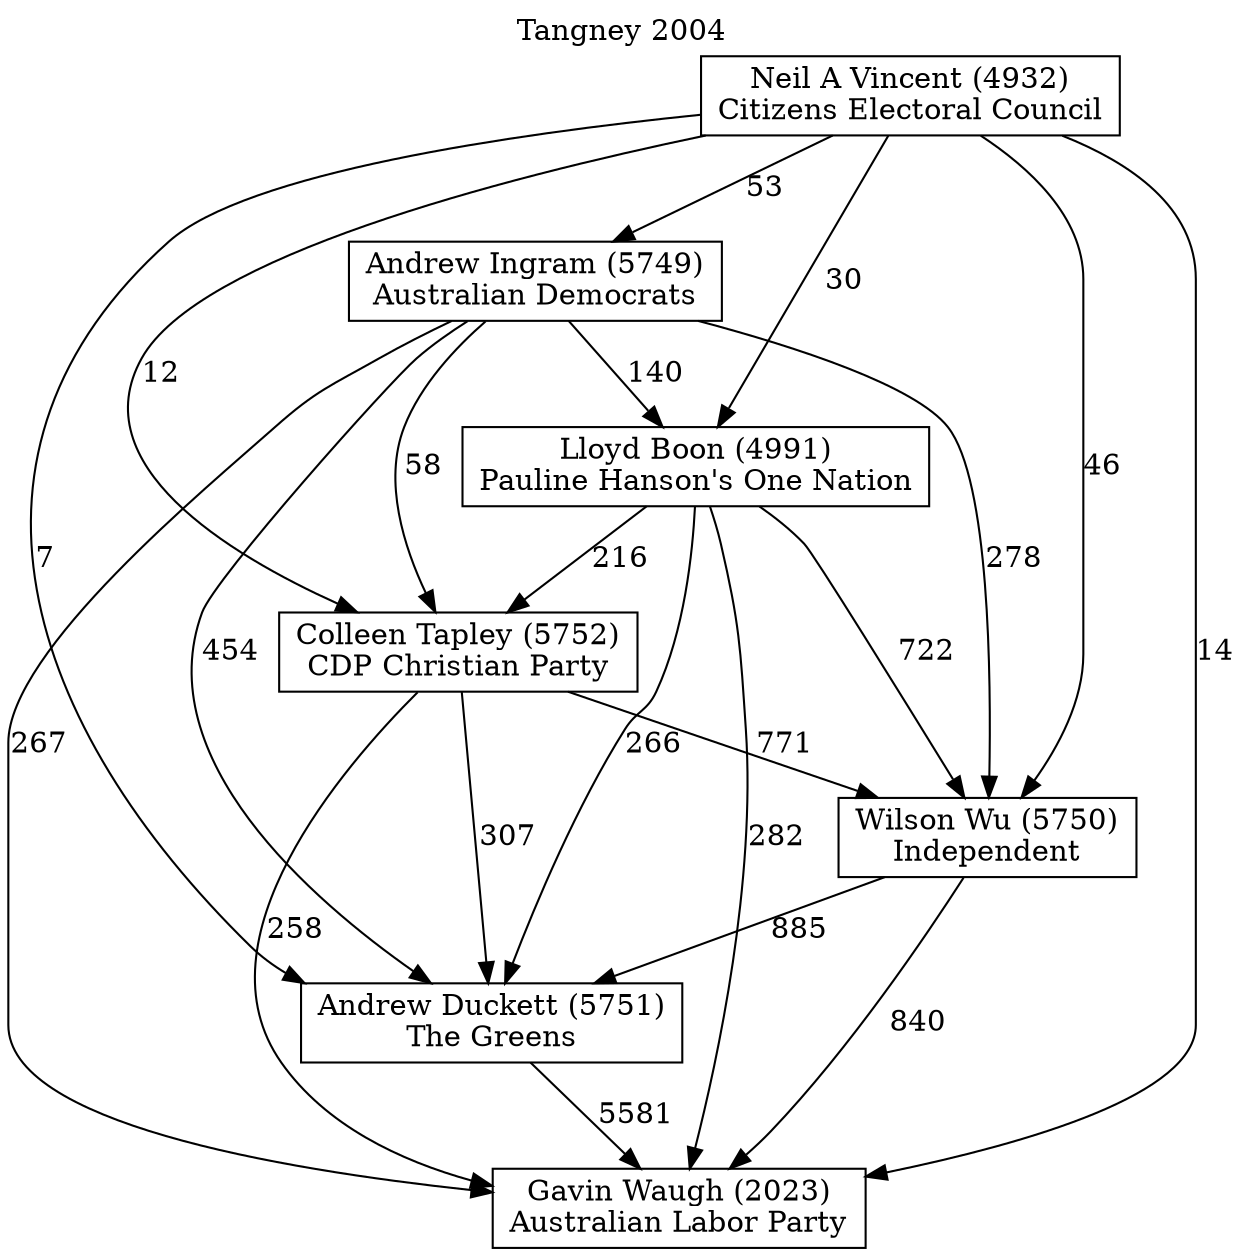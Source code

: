 // House preference flow
digraph "Gavin Waugh (2023)_Tangney_2004" {
	graph [label="Tangney 2004" labelloc=t mclimit=10]
	node [shape=box]
	"Andrew Duckett (5751)" [label="Andrew Duckett (5751)
The Greens"]
	"Andrew Ingram (5749)" [label="Andrew Ingram (5749)
Australian Democrats"]
	"Colleen Tapley (5752)" [label="Colleen Tapley (5752)
CDP Christian Party"]
	"Gavin Waugh (2023)" [label="Gavin Waugh (2023)
Australian Labor Party"]
	"Lloyd Boon (4991)" [label="Lloyd Boon (4991)
Pauline Hanson's One Nation"]
	"Neil A Vincent (4932)" [label="Neil A Vincent (4932)
Citizens Electoral Council"]
	"Wilson Wu (5750)" [label="Wilson Wu (5750)
Independent"]
	"Andrew Duckett (5751)" -> "Gavin Waugh (2023)" [label=5581]
	"Andrew Ingram (5749)" -> "Andrew Duckett (5751)" [label=454]
	"Andrew Ingram (5749)" -> "Colleen Tapley (5752)" [label=58]
	"Andrew Ingram (5749)" -> "Gavin Waugh (2023)" [label=267]
	"Andrew Ingram (5749)" -> "Lloyd Boon (4991)" [label=140]
	"Andrew Ingram (5749)" -> "Wilson Wu (5750)" [label=278]
	"Colleen Tapley (5752)" -> "Andrew Duckett (5751)" [label=307]
	"Colleen Tapley (5752)" -> "Gavin Waugh (2023)" [label=258]
	"Colleen Tapley (5752)" -> "Wilson Wu (5750)" [label=771]
	"Lloyd Boon (4991)" -> "Andrew Duckett (5751)" [label=266]
	"Lloyd Boon (4991)" -> "Colleen Tapley (5752)" [label=216]
	"Lloyd Boon (4991)" -> "Gavin Waugh (2023)" [label=282]
	"Lloyd Boon (4991)" -> "Wilson Wu (5750)" [label=722]
	"Neil A Vincent (4932)" -> "Andrew Duckett (5751)" [label=7]
	"Neil A Vincent (4932)" -> "Andrew Ingram (5749)" [label=53]
	"Neil A Vincent (4932)" -> "Colleen Tapley (5752)" [label=12]
	"Neil A Vincent (4932)" -> "Gavin Waugh (2023)" [label=14]
	"Neil A Vincent (4932)" -> "Lloyd Boon (4991)" [label=30]
	"Neil A Vincent (4932)" -> "Wilson Wu (5750)" [label=46]
	"Wilson Wu (5750)" -> "Andrew Duckett (5751)" [label=885]
	"Wilson Wu (5750)" -> "Gavin Waugh (2023)" [label=840]
}
